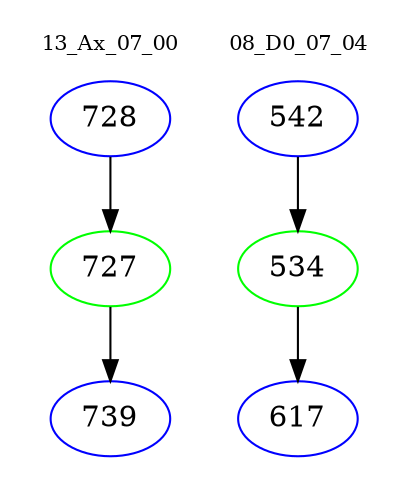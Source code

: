digraph{
subgraph cluster_0 {
color = white
label = "13_Ax_07_00";
fontsize=10;
T0_728 [label="728", color="blue"]
T0_728 -> T0_727 [color="black"]
T0_727 [label="727", color="green"]
T0_727 -> T0_739 [color="black"]
T0_739 [label="739", color="blue"]
}
subgraph cluster_1 {
color = white
label = "08_D0_07_04";
fontsize=10;
T1_542 [label="542", color="blue"]
T1_542 -> T1_534 [color="black"]
T1_534 [label="534", color="green"]
T1_534 -> T1_617 [color="black"]
T1_617 [label="617", color="blue"]
}
}

